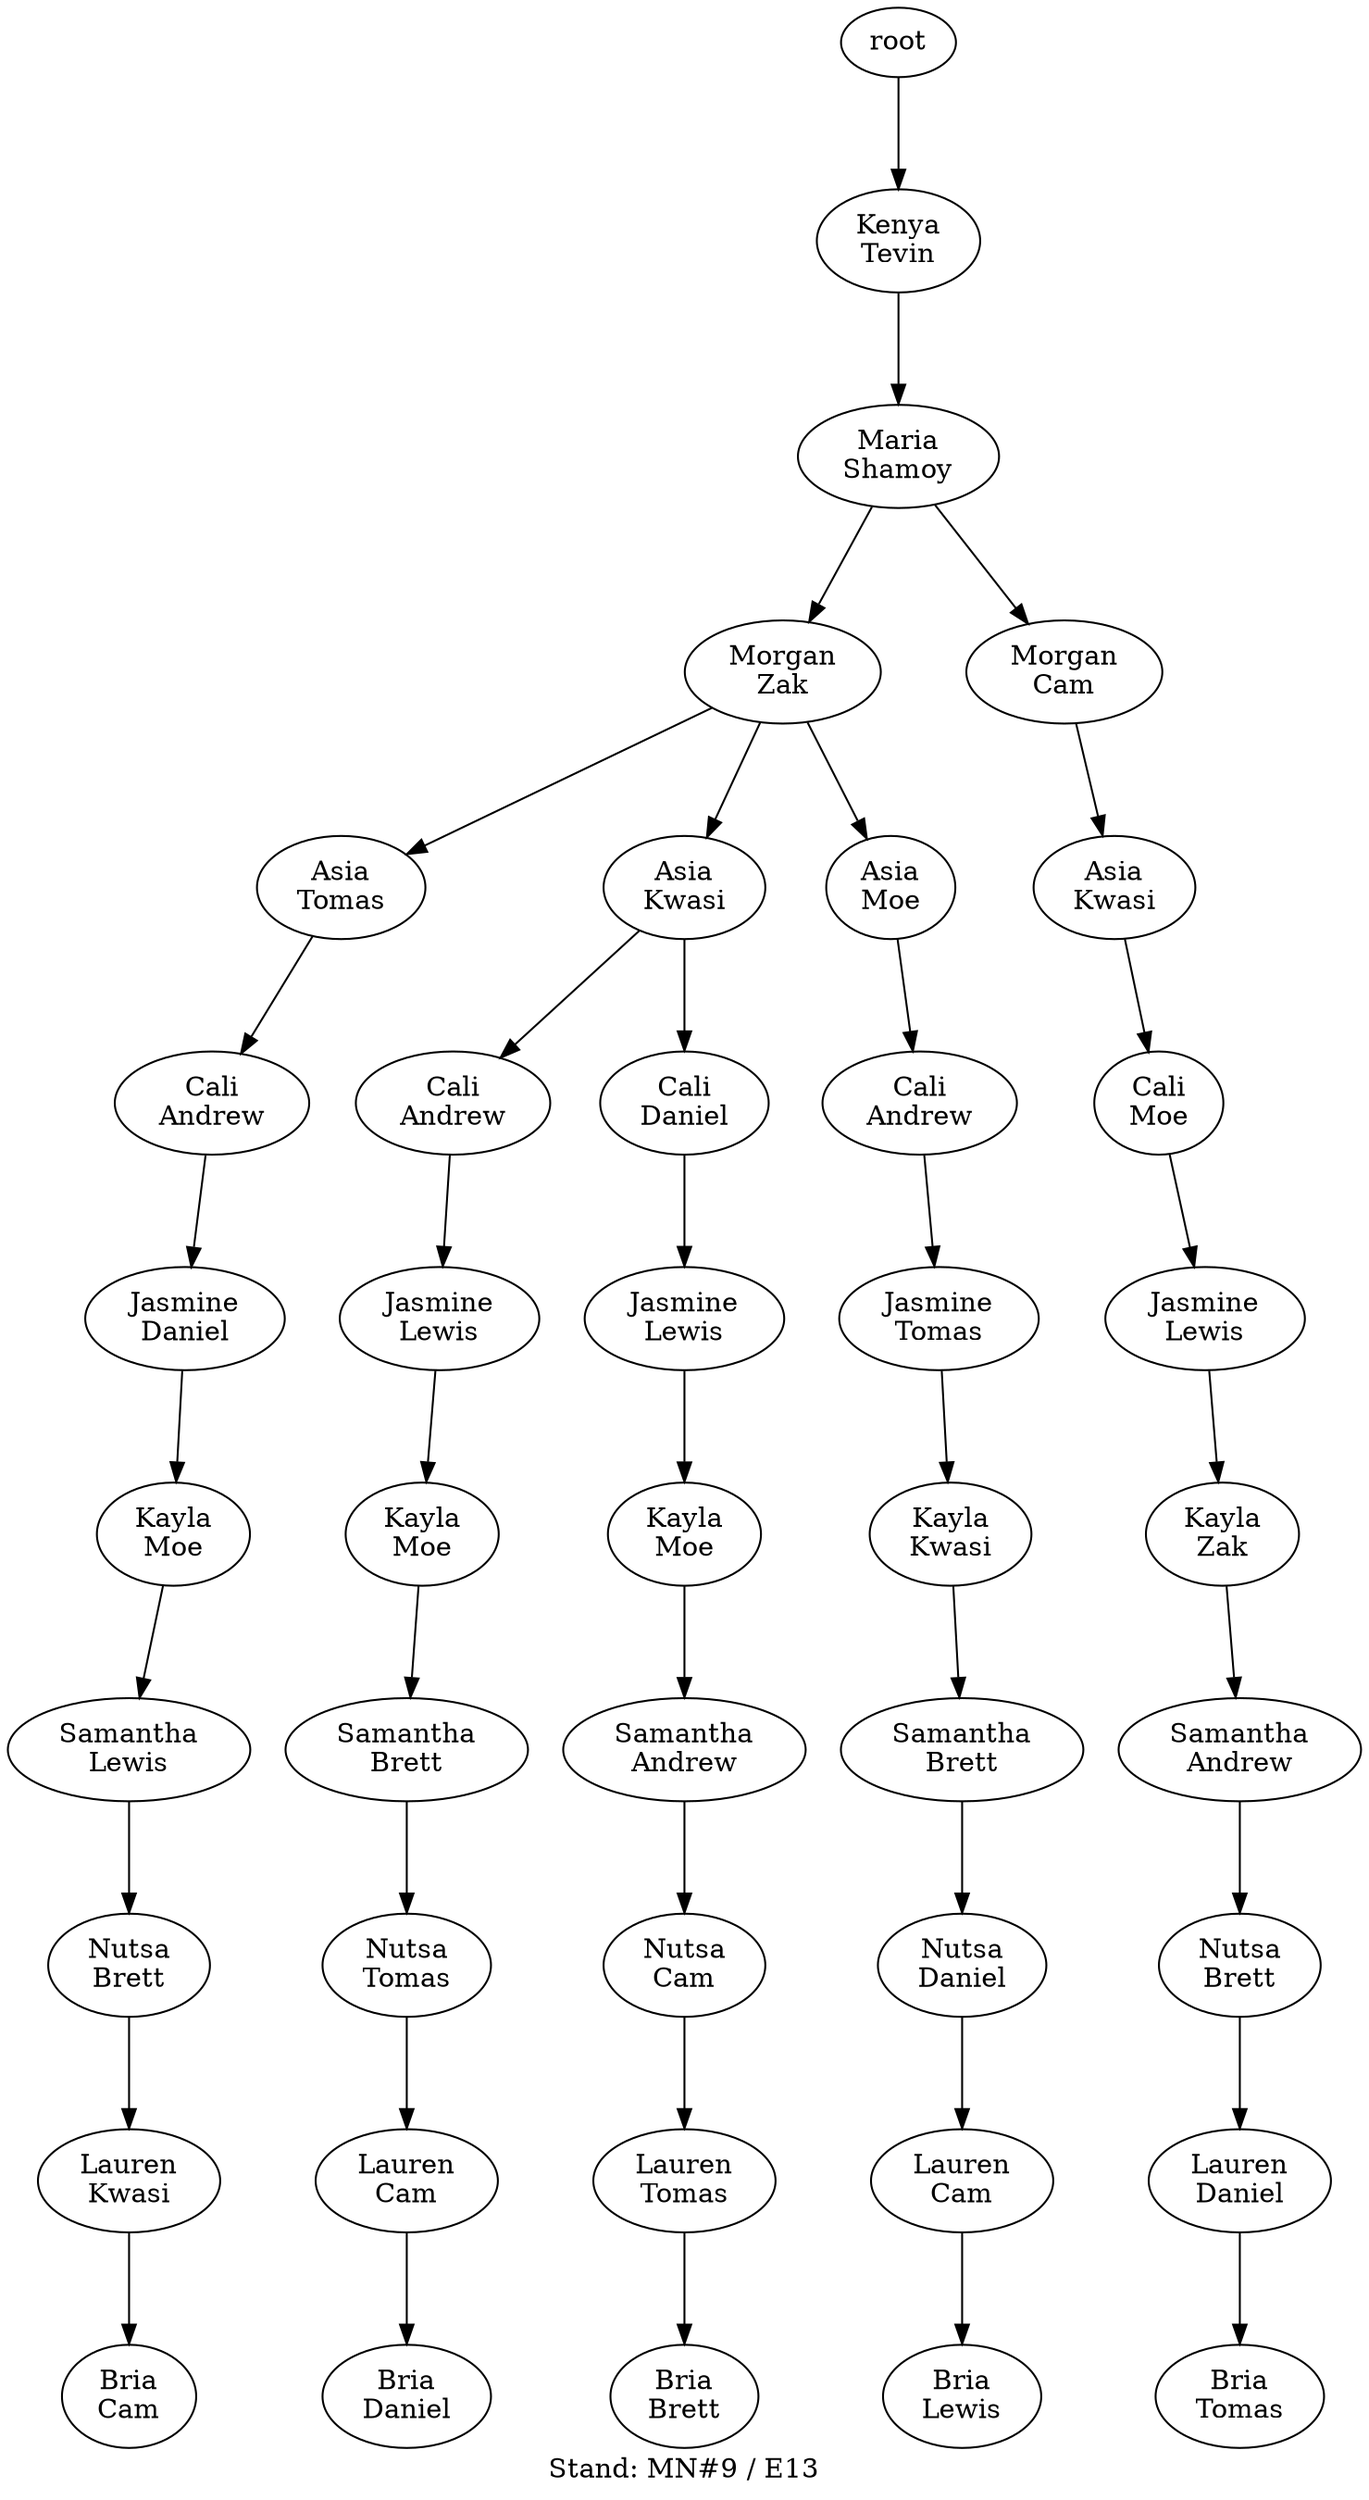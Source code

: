 digraph D { labelloc="b"; label="Stand: MN#9 / E13"; ranksep=0.8;
"root/8"[label="Kenya\nTevin"]
"root" -> "root/8";
"root/8/7"[label="Maria\nShamoy"]
"root/8" -> "root/8/7";
"root/8/7/10"[label="Morgan\nZak"]
"root/8/7" -> "root/8/7/10";
"root/8/7/10/9"[label="Asia\nTomas"]
"root/8/7/10" -> "root/8/7/10/9";
"root/8/7/10/9/0"[label="Cali\nAndrew"]
"root/8/7/10/9" -> "root/8/7/10/9/0";
"root/8/7/10/9/0/3"[label="Jasmine\nDaniel"]
"root/8/7/10/9/0" -> "root/8/7/10/9/0/3";
"root/8/7/10/9/0/3/6"[label="Kayla\nMoe"]
"root/8/7/10/9/0/3" -> "root/8/7/10/9/0/3/6";
"root/8/7/10/9/0/3/6/5"[label="Samantha\nLewis"]
"root/8/7/10/9/0/3/6" -> "root/8/7/10/9/0/3/6/5";
"root/8/7/10/9/0/3/6/5/1"[label="Nutsa\nBrett"]
"root/8/7/10/9/0/3/6/5" -> "root/8/7/10/9/0/3/6/5/1";
"root/8/7/10/9/0/3/6/5/1/4"[label="Lauren\nKwasi"]
"root/8/7/10/9/0/3/6/5/1" -> "root/8/7/10/9/0/3/6/5/1/4";
"root/8/7/10/9/0/3/6/5/1/4/2"[label="Bria\nCam"]
"root/8/7/10/9/0/3/6/5/1/4" -> "root/8/7/10/9/0/3/6/5/1/4/2";
"root/8/7/2"[label="Morgan\nCam"]
"root/8/7" -> "root/8/7/2";
"root/8/7/2/4"[label="Asia\nKwasi"]
"root/8/7/2" -> "root/8/7/2/4";
"root/8/7/2/4/6"[label="Cali\nMoe"]
"root/8/7/2/4" -> "root/8/7/2/4/6";
"root/8/7/2/4/6/5"[label="Jasmine\nLewis"]
"root/8/7/2/4/6" -> "root/8/7/2/4/6/5";
"root/8/7/2/4/6/5/10"[label="Kayla\nZak"]
"root/8/7/2/4/6/5" -> "root/8/7/2/4/6/5/10";
"root/8/7/2/4/6/5/10/0"[label="Samantha\nAndrew"]
"root/8/7/2/4/6/5/10" -> "root/8/7/2/4/6/5/10/0";
"root/8/7/2/4/6/5/10/0/1"[label="Nutsa\nBrett"]
"root/8/7/2/4/6/5/10/0" -> "root/8/7/2/4/6/5/10/0/1";
"root/8/7/2/4/6/5/10/0/1/3"[label="Lauren\nDaniel"]
"root/8/7/2/4/6/5/10/0/1" -> "root/8/7/2/4/6/5/10/0/1/3";
"root/8/7/2/4/6/5/10/0/1/3/9"[label="Bria\nTomas"]
"root/8/7/2/4/6/5/10/0/1/3" -> "root/8/7/2/4/6/5/10/0/1/3/9";
"root/8/7/10/4"[label="Asia\nKwasi"]
"root/8/7/10" -> "root/8/7/10/4";
"root/8/7/10/4/0"[label="Cali\nAndrew"]
"root/8/7/10/4" -> "root/8/7/10/4/0";
"root/8/7/10/4/0/5"[label="Jasmine\nLewis"]
"root/8/7/10/4/0" -> "root/8/7/10/4/0/5";
"root/8/7/10/4/0/5/6"[label="Kayla\nMoe"]
"root/8/7/10/4/0/5" -> "root/8/7/10/4/0/5/6";
"root/8/7/10/4/0/5/6/1"[label="Samantha\nBrett"]
"root/8/7/10/4/0/5/6" -> "root/8/7/10/4/0/5/6/1";
"root/8/7/10/4/0/5/6/1/9"[label="Nutsa\nTomas"]
"root/8/7/10/4/0/5/6/1" -> "root/8/7/10/4/0/5/6/1/9";
"root/8/7/10/4/0/5/6/1/9/2"[label="Lauren\nCam"]
"root/8/7/10/4/0/5/6/1/9" -> "root/8/7/10/4/0/5/6/1/9/2";
"root/8/7/10/4/0/5/6/1/9/2/3"[label="Bria\nDaniel"]
"root/8/7/10/4/0/5/6/1/9/2" -> "root/8/7/10/4/0/5/6/1/9/2/3";
"root/8/7/10/6"[label="Asia\nMoe"]
"root/8/7/10" -> "root/8/7/10/6";
"root/8/7/10/6/0"[label="Cali\nAndrew"]
"root/8/7/10/6" -> "root/8/7/10/6/0";
"root/8/7/10/6/0/9"[label="Jasmine\nTomas"]
"root/8/7/10/6/0" -> "root/8/7/10/6/0/9";
"root/8/7/10/6/0/9/4"[label="Kayla\nKwasi"]
"root/8/7/10/6/0/9" -> "root/8/7/10/6/0/9/4";
"root/8/7/10/6/0/9/4/1"[label="Samantha\nBrett"]
"root/8/7/10/6/0/9/4" -> "root/8/7/10/6/0/9/4/1";
"root/8/7/10/6/0/9/4/1/3"[label="Nutsa\nDaniel"]
"root/8/7/10/6/0/9/4/1" -> "root/8/7/10/6/0/9/4/1/3";
"root/8/7/10/6/0/9/4/1/3/2"[label="Lauren\nCam"]
"root/8/7/10/6/0/9/4/1/3" -> "root/8/7/10/6/0/9/4/1/3/2";
"root/8/7/10/6/0/9/4/1/3/2/5"[label="Bria\nLewis"]
"root/8/7/10/6/0/9/4/1/3/2" -> "root/8/7/10/6/0/9/4/1/3/2/5";
"root/8/7/10/4/3"[label="Cali\nDaniel"]
"root/8/7/10/4" -> "root/8/7/10/4/3";
"root/8/7/10/4/3/5"[label="Jasmine\nLewis"]
"root/8/7/10/4/3" -> "root/8/7/10/4/3/5";
"root/8/7/10/4/3/5/6"[label="Kayla\nMoe"]
"root/8/7/10/4/3/5" -> "root/8/7/10/4/3/5/6";
"root/8/7/10/4/3/5/6/0"[label="Samantha\nAndrew"]
"root/8/7/10/4/3/5/6" -> "root/8/7/10/4/3/5/6/0";
"root/8/7/10/4/3/5/6/0/2"[label="Nutsa\nCam"]
"root/8/7/10/4/3/5/6/0" -> "root/8/7/10/4/3/5/6/0/2";
"root/8/7/10/4/3/5/6/0/2/9"[label="Lauren\nTomas"]
"root/8/7/10/4/3/5/6/0/2" -> "root/8/7/10/4/3/5/6/0/2/9";
"root/8/7/10/4/3/5/6/0/2/9/1"[label="Bria\nBrett"]
"root/8/7/10/4/3/5/6/0/2/9" -> "root/8/7/10/4/3/5/6/0/2/9/1";
}
